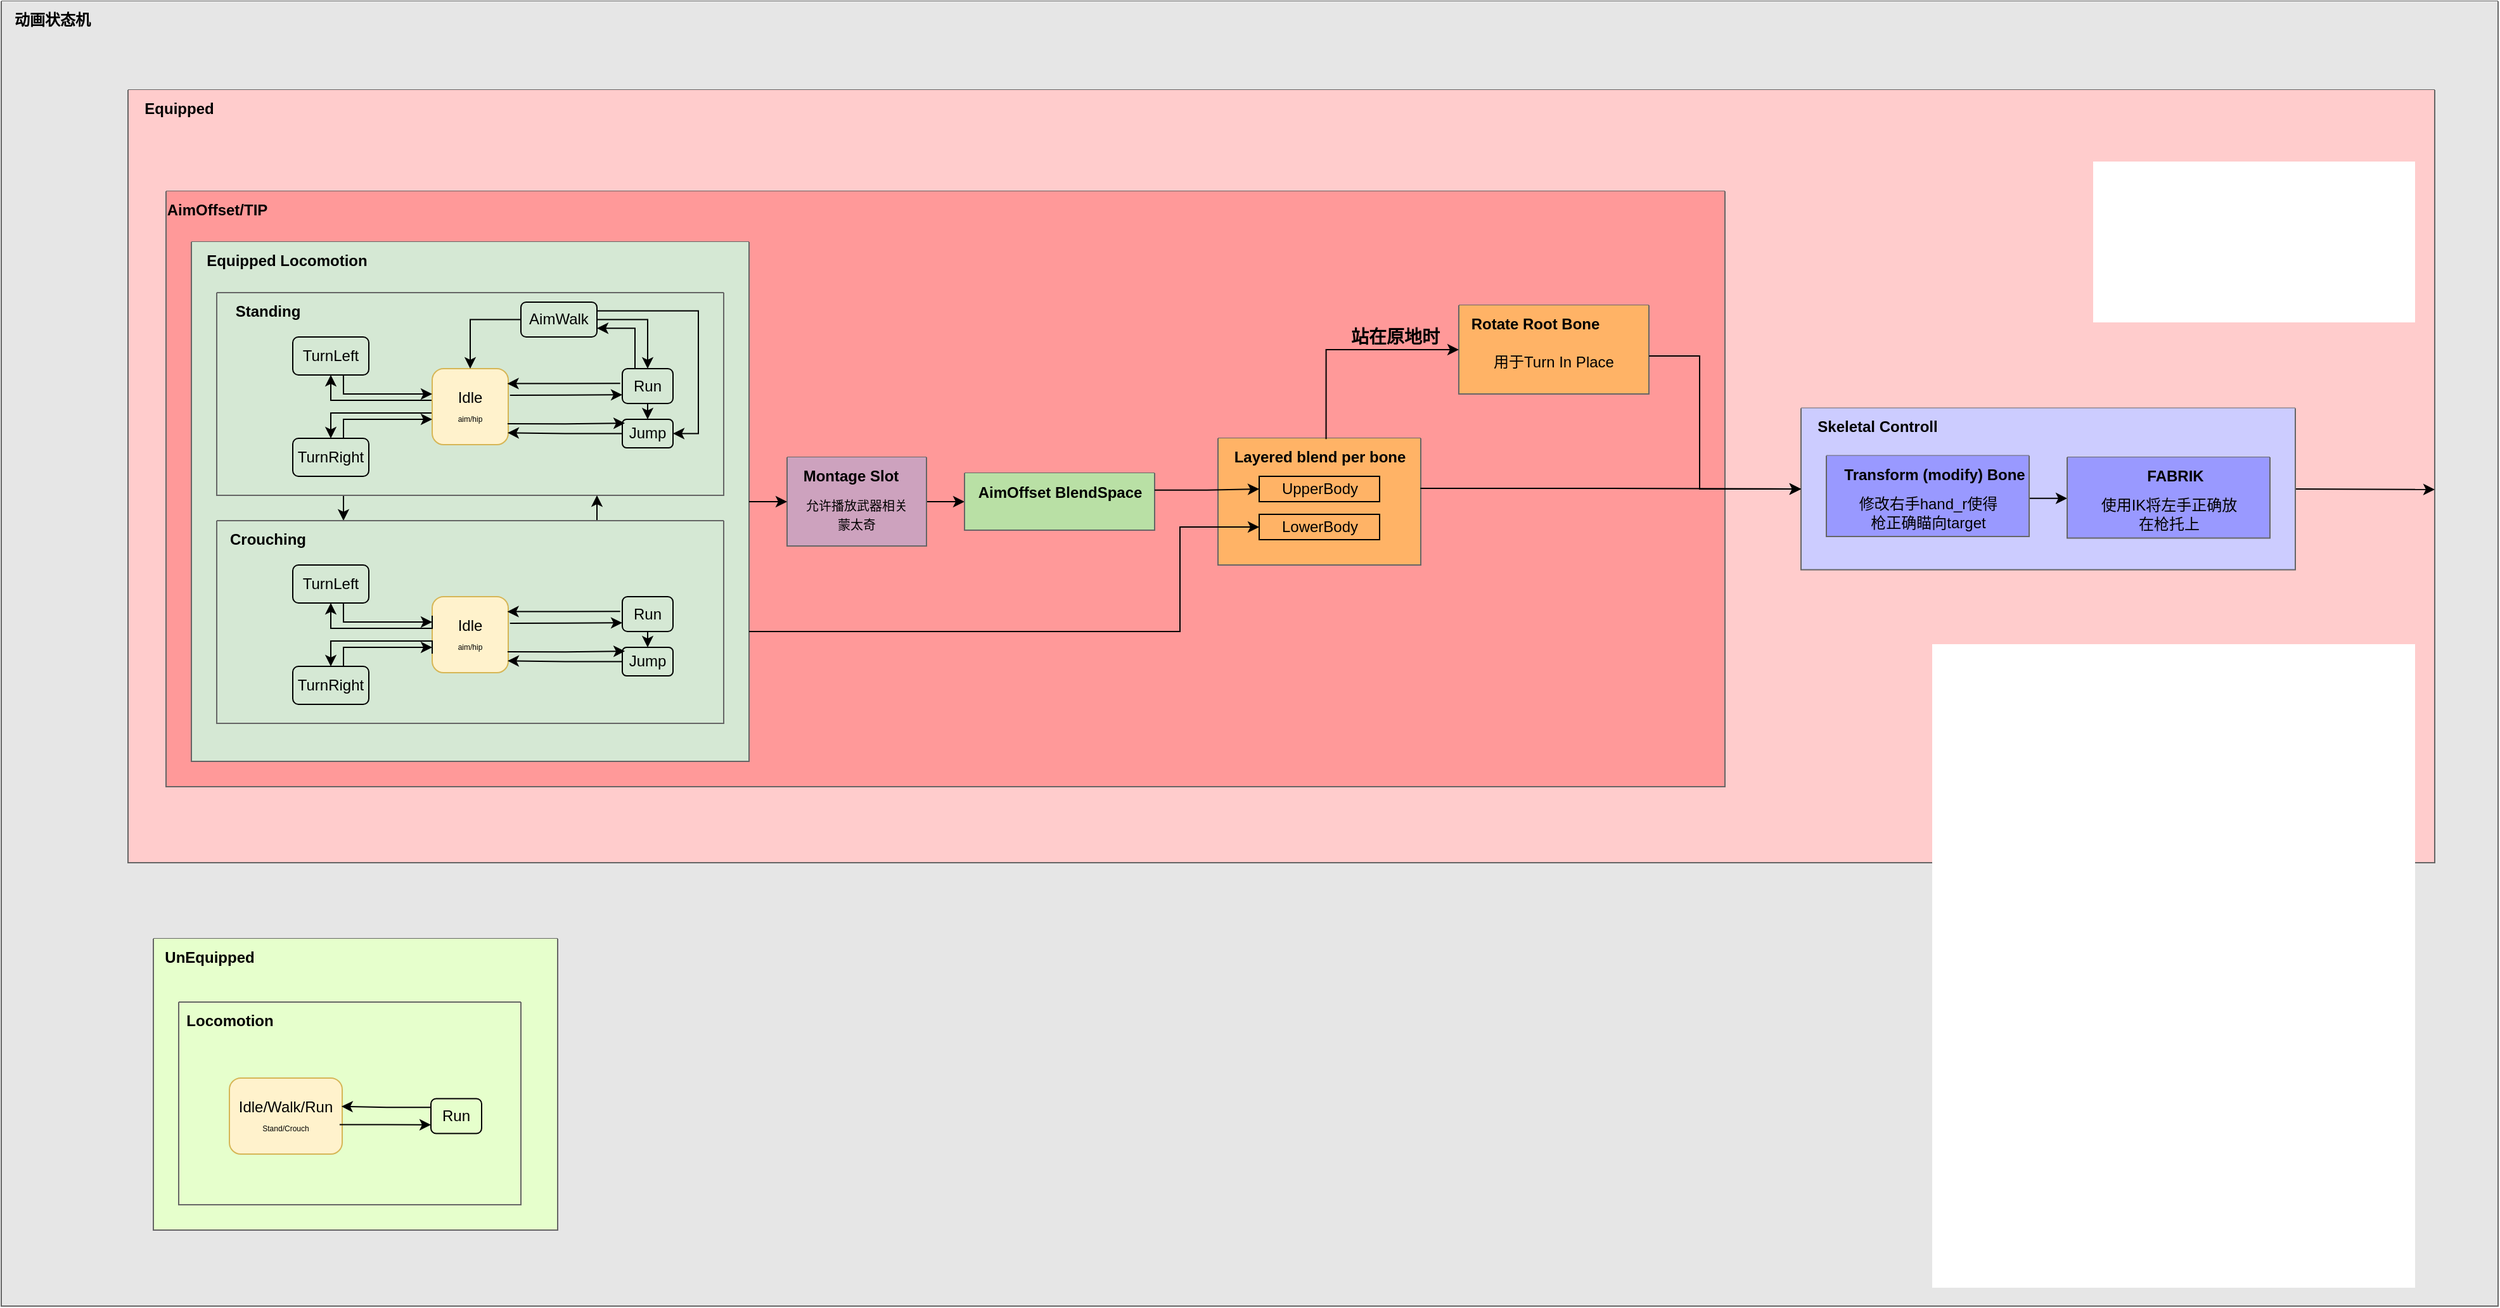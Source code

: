 <mxfile version="22.1.2" type="device">
  <diagram name="第 1 页" id="bMrVAK8gPkkUIHQVz1YE">
    <mxGraphModel dx="886" dy="2900" grid="1" gridSize="10" guides="1" tooltips="1" connect="1" arrows="1" fold="1" page="1" pageScale="1" pageWidth="827" pageHeight="1169" math="0" shadow="0">
      <root>
        <mxCell id="0" />
        <mxCell id="1" parent="0" />
        <mxCell id="uES5nWIAYVAduiMYdCwB-1" value="" style="swimlane;startSize=0;fillStyle=auto;fillColor=#000000;fontColor=#333333;strokeColor=#666666;swimlaneFillColor=#E6E6E6;" vertex="1" parent="1">
          <mxGeometry x="68" y="-2254" width="1970" height="1030" as="geometry" />
        </mxCell>
        <mxCell id="uES5nWIAYVAduiMYdCwB-2" value="&lt;b&gt;动画状态机&lt;/b&gt;" style="text;html=1;align=center;verticalAlign=middle;resizable=0;points=[];autosize=1;strokeColor=none;fillColor=none;" vertex="1" parent="uES5nWIAYVAduiMYdCwB-1">
          <mxGeometry width="80" height="30" as="geometry" />
        </mxCell>
        <mxCell id="uES5nWIAYVAduiMYdCwB-3" value="" style="swimlane;startSize=0;fillStyle=auto;fillColor=#000000;fontColor=#333333;strokeColor=#666666;swimlaneFillColor=#FFCCCC;" vertex="1" parent="uES5nWIAYVAduiMYdCwB-1">
          <mxGeometry x="100" y="70" width="1820" height="610" as="geometry" />
        </mxCell>
        <mxCell id="uES5nWIAYVAduiMYdCwB-4" value="&lt;b&gt;Equipped&lt;/b&gt;" style="text;html=1;align=center;verticalAlign=middle;resizable=0;points=[];autosize=1;strokeColor=none;fillColor=none;" vertex="1" parent="uES5nWIAYVAduiMYdCwB-3">
          <mxGeometry width="80" height="30" as="geometry" />
        </mxCell>
        <mxCell id="uES5nWIAYVAduiMYdCwB-5" value="" style="swimlane;startSize=0;fillStyle=auto;fillColor=#000000;fontColor=#333333;strokeColor=#666666;swimlaneFillColor=#FF9999;" vertex="1" parent="uES5nWIAYVAduiMYdCwB-3">
          <mxGeometry x="30" y="80" width="1230" height="470" as="geometry" />
        </mxCell>
        <mxCell id="uES5nWIAYVAduiMYdCwB-6" value="&lt;b&gt;AimOffset/TIP&lt;/b&gt;" style="text;html=1;align=center;verticalAlign=middle;resizable=0;points=[];autosize=1;strokeColor=none;fillColor=none;" vertex="1" parent="uES5nWIAYVAduiMYdCwB-5">
          <mxGeometry x="-10" width="100" height="30" as="geometry" />
        </mxCell>
        <mxCell id="uES5nWIAYVAduiMYdCwB-7" style="edgeStyle=orthogonalEdgeStyle;rounded=0;orthogonalLoop=1;jettySize=auto;html=1;exitX=1;exitY=0.5;exitDx=0;exitDy=0;entryX=0;entryY=0.5;entryDx=0;entryDy=0;" edge="1" parent="uES5nWIAYVAduiMYdCwB-5" source="uES5nWIAYVAduiMYdCwB-8" target="uES5nWIAYVAduiMYdCwB-53">
          <mxGeometry relative="1" as="geometry" />
        </mxCell>
        <mxCell id="uES5nWIAYVAduiMYdCwB-8" value="" style="swimlane;startSize=0;fillStyle=auto;fillColor=#000000;fontColor=#333333;strokeColor=#666666;swimlaneFillColor=#CDA2BE;" vertex="1" parent="uES5nWIAYVAduiMYdCwB-5">
          <mxGeometry x="490" y="210" width="110" height="70" as="geometry" />
        </mxCell>
        <mxCell id="uES5nWIAYVAduiMYdCwB-9" value="&lt;b&gt;Montage Slot&lt;/b&gt;" style="text;html=1;align=center;verticalAlign=middle;resizable=0;points=[];autosize=1;strokeColor=none;fillColor=none;" vertex="1" parent="uES5nWIAYVAduiMYdCwB-8">
          <mxGeometry width="100" height="30" as="geometry" />
        </mxCell>
        <mxCell id="uES5nWIAYVAduiMYdCwB-10" value="&lt;font style=&quot;font-size: 10px;&quot;&gt;允许播放武器相关蒙太奇&lt;/font&gt;" style="text;html=1;strokeColor=none;fillColor=none;align=center;verticalAlign=middle;whiteSpace=wrap;rounded=0;" vertex="1" parent="uES5nWIAYVAduiMYdCwB-8">
          <mxGeometry x="10" y="30" width="90" height="30" as="geometry" />
        </mxCell>
        <mxCell id="uES5nWIAYVAduiMYdCwB-11" value="" style="swimlane;startSize=0;fillStyle=auto;fillColor=#000000;fontColor=#333333;strokeColor=#666666;swimlaneFillColor=#D5E8D4;" vertex="1" parent="uES5nWIAYVAduiMYdCwB-5">
          <mxGeometry x="20" y="40" width="440" height="410" as="geometry" />
        </mxCell>
        <mxCell id="uES5nWIAYVAduiMYdCwB-12" value="&lt;b&gt;Equipped Locomotion&lt;/b&gt;" style="text;html=1;align=center;verticalAlign=middle;resizable=0;points=[];autosize=1;strokeColor=none;fillColor=none;" vertex="1" parent="uES5nWIAYVAduiMYdCwB-11">
          <mxGeometry width="150" height="30" as="geometry" />
        </mxCell>
        <mxCell id="uES5nWIAYVAduiMYdCwB-13" style="edgeStyle=orthogonalEdgeStyle;rounded=0;orthogonalLoop=1;jettySize=auto;html=1;exitX=0.25;exitY=1;exitDx=0;exitDy=0;entryX=0.25;entryY=0;entryDx=0;entryDy=0;" edge="1" parent="uES5nWIAYVAduiMYdCwB-11" source="uES5nWIAYVAduiMYdCwB-14" target="uES5nWIAYVAduiMYdCwB-36">
          <mxGeometry relative="1" as="geometry" />
        </mxCell>
        <mxCell id="uES5nWIAYVAduiMYdCwB-14" value="" style="swimlane;startSize=0;fillStyle=auto;fillColor=#000000;fontColor=#333333;strokeColor=#666666;swimlaneFillColor=none;" vertex="1" parent="uES5nWIAYVAduiMYdCwB-11">
          <mxGeometry x="20" y="40" width="400" height="160" as="geometry" />
        </mxCell>
        <mxCell id="uES5nWIAYVAduiMYdCwB-15" value="&lt;b&gt;Standing&lt;/b&gt;" style="text;html=1;align=center;verticalAlign=middle;resizable=0;points=[];autosize=1;strokeColor=none;fillColor=none;" vertex="1" parent="uES5nWIAYVAduiMYdCwB-14">
          <mxGeometry x="5" width="70" height="30" as="geometry" />
        </mxCell>
        <mxCell id="uES5nWIAYVAduiMYdCwB-16" style="edgeStyle=orthogonalEdgeStyle;rounded=0;orthogonalLoop=1;jettySize=auto;html=1;exitX=0;exitY=0.25;exitDx=0;exitDy=0;entryX=0.5;entryY=1;entryDx=0;entryDy=0;" edge="1" parent="uES5nWIAYVAduiMYdCwB-14" source="uES5nWIAYVAduiMYdCwB-19" target="uES5nWIAYVAduiMYdCwB-20">
          <mxGeometry relative="1" as="geometry">
            <Array as="points">
              <mxPoint x="170" y="85" />
              <mxPoint x="90" y="85" />
            </Array>
          </mxGeometry>
        </mxCell>
        <mxCell id="uES5nWIAYVAduiMYdCwB-17" style="edgeStyle=orthogonalEdgeStyle;rounded=0;orthogonalLoop=1;jettySize=auto;html=1;exitX=0;exitY=0.75;exitDx=0;exitDy=0;entryX=0.5;entryY=0;entryDx=0;entryDy=0;" edge="1" parent="uES5nWIAYVAduiMYdCwB-14" source="uES5nWIAYVAduiMYdCwB-19" target="uES5nWIAYVAduiMYdCwB-22">
          <mxGeometry relative="1" as="geometry">
            <Array as="points">
              <mxPoint x="170" y="95" />
              <mxPoint x="90" y="95" />
            </Array>
          </mxGeometry>
        </mxCell>
        <mxCell id="uES5nWIAYVAduiMYdCwB-18" style="edgeStyle=orthogonalEdgeStyle;rounded=0;orthogonalLoop=1;jettySize=auto;html=1;exitX=1.023;exitY=0.349;exitDx=0;exitDy=0;entryX=0;entryY=0.75;entryDx=0;entryDy=0;exitPerimeter=0;" edge="1" parent="uES5nWIAYVAduiMYdCwB-14" source="uES5nWIAYVAduiMYdCwB-19" target="uES5nWIAYVAduiMYdCwB-24">
          <mxGeometry relative="1" as="geometry" />
        </mxCell>
        <mxCell id="uES5nWIAYVAduiMYdCwB-19" value="Idle&lt;br style=&quot;border-color: var(--border-color);&quot;&gt;&lt;font style=&quot;border-color: var(--border-color); font-size: 6px;&quot;&gt;&lt;font style=&quot;border-color: var(--border-color);&quot;&gt;aim&lt;/font&gt;/hip&lt;/font&gt;" style="rounded=1;whiteSpace=wrap;html=1;fillColor=#fff2cc;strokeColor=#d6b656;" vertex="1" parent="uES5nWIAYVAduiMYdCwB-14">
          <mxGeometry x="170" y="60" width="60" height="60" as="geometry" />
        </mxCell>
        <mxCell id="uES5nWIAYVAduiMYdCwB-20" value="TurnLeft" style="rounded=1;whiteSpace=wrap;html=1;fillColor=none;" vertex="1" parent="uES5nWIAYVAduiMYdCwB-14">
          <mxGeometry x="60" y="35" width="60" height="30" as="geometry" />
        </mxCell>
        <mxCell id="uES5nWIAYVAduiMYdCwB-21" style="edgeStyle=orthogonalEdgeStyle;rounded=0;orthogonalLoop=1;jettySize=auto;html=1;exitX=0.75;exitY=0;exitDx=0;exitDy=0;" edge="1" parent="uES5nWIAYVAduiMYdCwB-14" source="uES5nWIAYVAduiMYdCwB-22">
          <mxGeometry relative="1" as="geometry">
            <mxPoint x="170" y="100" as="targetPoint" />
            <Array as="points">
              <mxPoint x="100" y="115" />
              <mxPoint x="100" y="100" />
            </Array>
          </mxGeometry>
        </mxCell>
        <mxCell id="uES5nWIAYVAduiMYdCwB-22" value="TurnRight" style="rounded=1;whiteSpace=wrap;html=1;fillColor=none;" vertex="1" parent="uES5nWIAYVAduiMYdCwB-14">
          <mxGeometry x="60" y="115" width="60" height="30" as="geometry" />
        </mxCell>
        <mxCell id="uES5nWIAYVAduiMYdCwB-23" style="edgeStyle=orthogonalEdgeStyle;rounded=0;orthogonalLoop=1;jettySize=auto;html=1;exitX=0.25;exitY=0;exitDx=0;exitDy=0;entryX=1;entryY=0.75;entryDx=0;entryDy=0;" edge="1" parent="uES5nWIAYVAduiMYdCwB-14" source="uES5nWIAYVAduiMYdCwB-24" target="uES5nWIAYVAduiMYdCwB-34">
          <mxGeometry relative="1" as="geometry" />
        </mxCell>
        <mxCell id="uES5nWIAYVAduiMYdCwB-24" value="Run" style="rounded=1;whiteSpace=wrap;html=1;fillColor=none;" vertex="1" parent="uES5nWIAYVAduiMYdCwB-14">
          <mxGeometry x="320" y="60" width="40" height="27.5" as="geometry" />
        </mxCell>
        <mxCell id="uES5nWIAYVAduiMYdCwB-25" value="Jump" style="rounded=1;whiteSpace=wrap;html=1;fillColor=none;" vertex="1" parent="uES5nWIAYVAduiMYdCwB-14">
          <mxGeometry x="320" y="100" width="40" height="22.5" as="geometry" />
        </mxCell>
        <mxCell id="uES5nWIAYVAduiMYdCwB-26" style="edgeStyle=orthogonalEdgeStyle;rounded=0;orthogonalLoop=1;jettySize=auto;html=1;exitX=0.5;exitY=1;exitDx=0;exitDy=0;entryX=0.5;entryY=0;entryDx=0;entryDy=0;" edge="1" parent="uES5nWIAYVAduiMYdCwB-14" source="uES5nWIAYVAduiMYdCwB-24" target="uES5nWIAYVAduiMYdCwB-25">
          <mxGeometry relative="1" as="geometry" />
        </mxCell>
        <mxCell id="uES5nWIAYVAduiMYdCwB-27" style="edgeStyle=orthogonalEdgeStyle;rounded=0;orthogonalLoop=1;jettySize=auto;html=1;exitX=-0.042;exitY=0.424;exitDx=0;exitDy=0;entryX=0.988;entryY=0.197;entryDx=0;entryDy=0;entryPerimeter=0;exitPerimeter=0;" edge="1" parent="uES5nWIAYVAduiMYdCwB-14" source="uES5nWIAYVAduiMYdCwB-24" target="uES5nWIAYVAduiMYdCwB-19">
          <mxGeometry relative="1" as="geometry" />
        </mxCell>
        <mxCell id="uES5nWIAYVAduiMYdCwB-28" style="edgeStyle=orthogonalEdgeStyle;rounded=0;orthogonalLoop=1;jettySize=auto;html=1;entryX=0.051;entryY=0.134;entryDx=0;entryDy=0;entryPerimeter=0;exitX=0.991;exitY=0.726;exitDx=0;exitDy=0;exitPerimeter=0;" edge="1" parent="uES5nWIAYVAduiMYdCwB-14" source="uES5nWIAYVAduiMYdCwB-19" target="uES5nWIAYVAduiMYdCwB-25">
          <mxGeometry relative="1" as="geometry">
            <mxPoint x="230" y="100" as="sourcePoint" />
          </mxGeometry>
        </mxCell>
        <mxCell id="uES5nWIAYVAduiMYdCwB-29" style="edgeStyle=orthogonalEdgeStyle;rounded=0;orthogonalLoop=1;jettySize=auto;html=1;exitX=0.666;exitY=1;exitDx=0;exitDy=0;exitPerimeter=0;" edge="1" parent="uES5nWIAYVAduiMYdCwB-14" source="uES5nWIAYVAduiMYdCwB-20">
          <mxGeometry relative="1" as="geometry">
            <mxPoint x="100" y="70" as="sourcePoint" />
            <mxPoint x="170" y="80" as="targetPoint" />
            <Array as="points">
              <mxPoint x="100" y="80" />
            </Array>
          </mxGeometry>
        </mxCell>
        <mxCell id="uES5nWIAYVAduiMYdCwB-30" style="edgeStyle=orthogonalEdgeStyle;rounded=0;orthogonalLoop=1;jettySize=auto;html=1;exitX=0;exitY=0.5;exitDx=0;exitDy=0;entryX=0.991;entryY=0.844;entryDx=0;entryDy=0;entryPerimeter=0;" edge="1" parent="uES5nWIAYVAduiMYdCwB-14" source="uES5nWIAYVAduiMYdCwB-25" target="uES5nWIAYVAduiMYdCwB-19">
          <mxGeometry relative="1" as="geometry" />
        </mxCell>
        <mxCell id="uES5nWIAYVAduiMYdCwB-31" style="edgeStyle=orthogonalEdgeStyle;rounded=0;orthogonalLoop=1;jettySize=auto;html=1;exitX=0;exitY=0.5;exitDx=0;exitDy=0;entryX=0.5;entryY=0;entryDx=0;entryDy=0;" edge="1" parent="uES5nWIAYVAduiMYdCwB-14" source="uES5nWIAYVAduiMYdCwB-34" target="uES5nWIAYVAduiMYdCwB-19">
          <mxGeometry relative="1" as="geometry" />
        </mxCell>
        <mxCell id="uES5nWIAYVAduiMYdCwB-32" style="edgeStyle=orthogonalEdgeStyle;rounded=0;orthogonalLoop=1;jettySize=auto;html=1;exitX=1;exitY=0.5;exitDx=0;exitDy=0;entryX=0.5;entryY=0;entryDx=0;entryDy=0;" edge="1" parent="uES5nWIAYVAduiMYdCwB-14" source="uES5nWIAYVAduiMYdCwB-34" target="uES5nWIAYVAduiMYdCwB-24">
          <mxGeometry relative="1" as="geometry" />
        </mxCell>
        <mxCell id="uES5nWIAYVAduiMYdCwB-33" style="edgeStyle=orthogonalEdgeStyle;rounded=0;orthogonalLoop=1;jettySize=auto;html=1;exitX=1;exitY=0.25;exitDx=0;exitDy=0;entryX=1;entryY=0.5;entryDx=0;entryDy=0;" edge="1" parent="uES5nWIAYVAduiMYdCwB-14" source="uES5nWIAYVAduiMYdCwB-34" target="uES5nWIAYVAduiMYdCwB-25">
          <mxGeometry relative="1" as="geometry" />
        </mxCell>
        <mxCell id="uES5nWIAYVAduiMYdCwB-34" value="AimWalk" style="rounded=1;whiteSpace=wrap;html=1;fillColor=none;" vertex="1" parent="uES5nWIAYVAduiMYdCwB-14">
          <mxGeometry x="240" y="7.5" width="60" height="27.5" as="geometry" />
        </mxCell>
        <mxCell id="uES5nWIAYVAduiMYdCwB-35" style="edgeStyle=orthogonalEdgeStyle;rounded=0;orthogonalLoop=1;jettySize=auto;html=1;exitX=0.75;exitY=0;exitDx=0;exitDy=0;entryX=0.75;entryY=1;entryDx=0;entryDy=0;" edge="1" parent="uES5nWIAYVAduiMYdCwB-11" source="uES5nWIAYVAduiMYdCwB-36" target="uES5nWIAYVAduiMYdCwB-14">
          <mxGeometry relative="1" as="geometry" />
        </mxCell>
        <mxCell id="uES5nWIAYVAduiMYdCwB-36" value="" style="swimlane;startSize=0;fillStyle=auto;fillColor=#000000;fontColor=#333333;strokeColor=#666666;swimlaneFillColor=none;" vertex="1" parent="uES5nWIAYVAduiMYdCwB-11">
          <mxGeometry x="20" y="220" width="400" height="160" as="geometry" />
        </mxCell>
        <mxCell id="uES5nWIAYVAduiMYdCwB-37" value="&lt;b&gt;Crouching&lt;br&gt;&lt;/b&gt;" style="text;html=1;align=center;verticalAlign=middle;resizable=0;points=[];autosize=1;strokeColor=none;fillColor=none;" vertex="1" parent="uES5nWIAYVAduiMYdCwB-36">
          <mxGeometry width="80" height="30" as="geometry" />
        </mxCell>
        <mxCell id="uES5nWIAYVAduiMYdCwB-38" value="Idle&lt;br&gt;&lt;font style=&quot;font-size: 6px;&quot;&gt;&lt;font style=&quot;&quot;&gt;aim&lt;/font&gt;/hip&lt;/font&gt;" style="rounded=1;whiteSpace=wrap;html=1;fillColor=#fff2cc;strokeColor=#d6b656;" vertex="1" parent="uES5nWIAYVAduiMYdCwB-36">
          <mxGeometry x="170" y="60" width="60" height="60" as="geometry" />
        </mxCell>
        <mxCell id="uES5nWIAYVAduiMYdCwB-39" value="TurnLeft" style="rounded=1;whiteSpace=wrap;html=1;fillColor=none;" vertex="1" parent="uES5nWIAYVAduiMYdCwB-36">
          <mxGeometry x="60" y="35" width="60" height="30" as="geometry" />
        </mxCell>
        <mxCell id="uES5nWIAYVAduiMYdCwB-40" style="edgeStyle=orthogonalEdgeStyle;rounded=0;orthogonalLoop=1;jettySize=auto;html=1;exitX=0;exitY=0.25;exitDx=0;exitDy=0;entryX=0.5;entryY=1;entryDx=0;entryDy=0;" edge="1" parent="uES5nWIAYVAduiMYdCwB-36" source="uES5nWIAYVAduiMYdCwB-38" target="uES5nWIAYVAduiMYdCwB-39">
          <mxGeometry relative="1" as="geometry">
            <Array as="points">
              <mxPoint x="170" y="85" />
              <mxPoint x="90.0" y="85" />
            </Array>
          </mxGeometry>
        </mxCell>
        <mxCell id="uES5nWIAYVAduiMYdCwB-41" style="edgeStyle=orthogonalEdgeStyle;rounded=0;orthogonalLoop=1;jettySize=auto;html=1;exitX=0.75;exitY=0;exitDx=0;exitDy=0;" edge="1" parent="uES5nWIAYVAduiMYdCwB-36" source="uES5nWIAYVAduiMYdCwB-42">
          <mxGeometry relative="1" as="geometry">
            <mxPoint x="170" y="100" as="targetPoint" />
            <Array as="points">
              <mxPoint x="100" y="115" />
              <mxPoint x="100" y="100" />
            </Array>
          </mxGeometry>
        </mxCell>
        <mxCell id="uES5nWIAYVAduiMYdCwB-42" value="TurnRight" style="rounded=1;whiteSpace=wrap;html=1;fillColor=none;" vertex="1" parent="uES5nWIAYVAduiMYdCwB-36">
          <mxGeometry x="60" y="115" width="60" height="30" as="geometry" />
        </mxCell>
        <mxCell id="uES5nWIAYVAduiMYdCwB-43" style="edgeStyle=orthogonalEdgeStyle;rounded=0;orthogonalLoop=1;jettySize=auto;html=1;exitX=0;exitY=0.75;exitDx=0;exitDy=0;entryX=0.5;entryY=0;entryDx=0;entryDy=0;" edge="1" parent="uES5nWIAYVAduiMYdCwB-36" source="uES5nWIAYVAduiMYdCwB-38" target="uES5nWIAYVAduiMYdCwB-42">
          <mxGeometry relative="1" as="geometry">
            <Array as="points">
              <mxPoint x="170" y="95" />
              <mxPoint x="90.0" y="95" />
            </Array>
          </mxGeometry>
        </mxCell>
        <mxCell id="uES5nWIAYVAduiMYdCwB-44" value="Run" style="rounded=1;whiteSpace=wrap;html=1;fillColor=none;" vertex="1" parent="uES5nWIAYVAduiMYdCwB-36">
          <mxGeometry x="320" y="60" width="40" height="27.5" as="geometry" />
        </mxCell>
        <mxCell id="uES5nWIAYVAduiMYdCwB-45" style="edgeStyle=orthogonalEdgeStyle;rounded=0;orthogonalLoop=1;jettySize=auto;html=1;exitX=1.023;exitY=0.349;exitDx=0;exitDy=0;entryX=0;entryY=0.75;entryDx=0;entryDy=0;exitPerimeter=0;" edge="1" parent="uES5nWIAYVAduiMYdCwB-36" source="uES5nWIAYVAduiMYdCwB-38" target="uES5nWIAYVAduiMYdCwB-44">
          <mxGeometry relative="1" as="geometry" />
        </mxCell>
        <mxCell id="uES5nWIAYVAduiMYdCwB-46" value="Jump" style="rounded=1;whiteSpace=wrap;html=1;fillColor=none;" vertex="1" parent="uES5nWIAYVAduiMYdCwB-36">
          <mxGeometry x="320" y="100" width="40" height="22.5" as="geometry" />
        </mxCell>
        <mxCell id="uES5nWIAYVAduiMYdCwB-47" style="edgeStyle=orthogonalEdgeStyle;rounded=0;orthogonalLoop=1;jettySize=auto;html=1;exitX=0.5;exitY=1;exitDx=0;exitDy=0;entryX=0.5;entryY=0;entryDx=0;entryDy=0;" edge="1" parent="uES5nWIAYVAduiMYdCwB-36" source="uES5nWIAYVAduiMYdCwB-44" target="uES5nWIAYVAduiMYdCwB-46">
          <mxGeometry relative="1" as="geometry" />
        </mxCell>
        <mxCell id="uES5nWIAYVAduiMYdCwB-48" style="edgeStyle=orthogonalEdgeStyle;rounded=0;orthogonalLoop=1;jettySize=auto;html=1;exitX=-0.042;exitY=0.424;exitDx=0;exitDy=0;entryX=0.988;entryY=0.197;entryDx=0;entryDy=0;entryPerimeter=0;exitPerimeter=0;" edge="1" parent="uES5nWIAYVAduiMYdCwB-36" source="uES5nWIAYVAduiMYdCwB-44" target="uES5nWIAYVAduiMYdCwB-38">
          <mxGeometry relative="1" as="geometry" />
        </mxCell>
        <mxCell id="uES5nWIAYVAduiMYdCwB-49" style="edgeStyle=orthogonalEdgeStyle;rounded=0;orthogonalLoop=1;jettySize=auto;html=1;entryX=0.051;entryY=0.134;entryDx=0;entryDy=0;entryPerimeter=0;exitX=0.991;exitY=0.726;exitDx=0;exitDy=0;exitPerimeter=0;" edge="1" parent="uES5nWIAYVAduiMYdCwB-36" source="uES5nWIAYVAduiMYdCwB-38" target="uES5nWIAYVAduiMYdCwB-46">
          <mxGeometry relative="1" as="geometry">
            <mxPoint x="230.0" y="100" as="sourcePoint" />
          </mxGeometry>
        </mxCell>
        <mxCell id="uES5nWIAYVAduiMYdCwB-50" style="edgeStyle=orthogonalEdgeStyle;rounded=0;orthogonalLoop=1;jettySize=auto;html=1;exitX=0.666;exitY=1;exitDx=0;exitDy=0;exitPerimeter=0;" edge="1" parent="uES5nWIAYVAduiMYdCwB-36" source="uES5nWIAYVAduiMYdCwB-39">
          <mxGeometry relative="1" as="geometry">
            <mxPoint x="100" y="70" as="sourcePoint" />
            <mxPoint x="170" y="80" as="targetPoint" />
            <Array as="points">
              <mxPoint x="100" y="80" />
            </Array>
          </mxGeometry>
        </mxCell>
        <mxCell id="uES5nWIAYVAduiMYdCwB-51" style="edgeStyle=orthogonalEdgeStyle;rounded=0;orthogonalLoop=1;jettySize=auto;html=1;exitX=0;exitY=0.5;exitDx=0;exitDy=0;entryX=0.991;entryY=0.844;entryDx=0;entryDy=0;entryPerimeter=0;" edge="1" parent="uES5nWIAYVAduiMYdCwB-36" source="uES5nWIAYVAduiMYdCwB-46" target="uES5nWIAYVAduiMYdCwB-38">
          <mxGeometry relative="1" as="geometry" />
        </mxCell>
        <mxCell id="uES5nWIAYVAduiMYdCwB-52" style="edgeStyle=orthogonalEdgeStyle;rounded=0;orthogonalLoop=1;jettySize=auto;html=1;exitX=1;exitY=0.5;exitDx=0;exitDy=0;entryX=0;entryY=0.5;entryDx=0;entryDy=0;" edge="1" parent="uES5nWIAYVAduiMYdCwB-5" source="uES5nWIAYVAduiMYdCwB-11" target="uES5nWIAYVAduiMYdCwB-8">
          <mxGeometry relative="1" as="geometry" />
        </mxCell>
        <mxCell id="uES5nWIAYVAduiMYdCwB-53" value="" style="swimlane;startSize=0;fillStyle=auto;fillColor=#f5f5f5;strokeColor=#666666;swimlaneFillColor=#B9E0A5;fontColor=#333333;" vertex="1" parent="uES5nWIAYVAduiMYdCwB-5">
          <mxGeometry x="630" y="222.5" width="150" height="45" as="geometry" />
        </mxCell>
        <mxCell id="uES5nWIAYVAduiMYdCwB-54" value="&lt;b&gt;AimOffset BlendSpace&lt;/b&gt;" style="text;html=1;align=center;verticalAlign=middle;resizable=0;points=[];autosize=1;strokeColor=none;fillColor=none;" vertex="1" parent="uES5nWIAYVAduiMYdCwB-53">
          <mxGeometry width="150" height="30" as="geometry" />
        </mxCell>
        <mxCell id="uES5nWIAYVAduiMYdCwB-55" value="" style="swimlane;startSize=0;fillStyle=auto;fillColor=#000000;fontColor=#333333;strokeColor=#666666;swimlaneFillColor=#FFB366;" vertex="1" parent="uES5nWIAYVAduiMYdCwB-5">
          <mxGeometry x="1020" y="90" width="150" height="70" as="geometry" />
        </mxCell>
        <mxCell id="uES5nWIAYVAduiMYdCwB-56" value="&lt;b&gt;Rotate Root Bone&lt;/b&gt;" style="text;html=1;align=center;verticalAlign=middle;resizable=0;points=[];autosize=1;strokeColor=none;fillColor=none;" vertex="1" parent="uES5nWIAYVAduiMYdCwB-55">
          <mxGeometry width="120" height="30" as="geometry" />
        </mxCell>
        <mxCell id="uES5nWIAYVAduiMYdCwB-57" value="用于Turn In Place" style="text;html=1;strokeColor=none;fillColor=none;align=center;verticalAlign=middle;whiteSpace=wrap;rounded=0;" vertex="1" parent="uES5nWIAYVAduiMYdCwB-55">
          <mxGeometry x="20" y="30" width="110" height="30" as="geometry" />
        </mxCell>
        <mxCell id="uES5nWIAYVAduiMYdCwB-58" value="&lt;b&gt;&lt;font style=&quot;font-size: 14px;&quot;&gt;站在原地时&lt;/font&gt;&lt;/b&gt;" style="text;html=1;strokeColor=none;fillColor=none;align=center;verticalAlign=middle;whiteSpace=wrap;rounded=0;" vertex="1" parent="uES5nWIAYVAduiMYdCwB-5">
          <mxGeometry x="930" y="100" width="80" height="30" as="geometry" />
        </mxCell>
        <mxCell id="uES5nWIAYVAduiMYdCwB-59" value="" style="swimlane;startSize=0;fillStyle=auto;fillColor=#000000;fontColor=#333333;strokeColor=#666666;swimlaneFillColor=#FFB366;" vertex="1" parent="uES5nWIAYVAduiMYdCwB-5">
          <mxGeometry x="830" y="195" width="160" height="100" as="geometry" />
        </mxCell>
        <mxCell id="uES5nWIAYVAduiMYdCwB-60" value="&lt;b&gt;Layered blend per bone&lt;/b&gt;" style="text;html=1;align=center;verticalAlign=middle;resizable=0;points=[];autosize=1;strokeColor=none;fillColor=none;" vertex="1" parent="uES5nWIAYVAduiMYdCwB-59">
          <mxGeometry width="160" height="30" as="geometry" />
        </mxCell>
        <mxCell id="uES5nWIAYVAduiMYdCwB-61" value="UpperBody" style="rounded=0;whiteSpace=wrap;html=1;fillColor=none;" vertex="1" parent="uES5nWIAYVAduiMYdCwB-59">
          <mxGeometry x="32.5" y="30" width="95" height="20" as="geometry" />
        </mxCell>
        <mxCell id="uES5nWIAYVAduiMYdCwB-62" value="LowerBody" style="rounded=0;whiteSpace=wrap;html=1;fillColor=none;" vertex="1" parent="uES5nWIAYVAduiMYdCwB-59">
          <mxGeometry x="32.5" y="60" width="95" height="20" as="geometry" />
        </mxCell>
        <mxCell id="uES5nWIAYVAduiMYdCwB-63" style="edgeStyle=orthogonalEdgeStyle;rounded=0;orthogonalLoop=1;jettySize=auto;html=1;entryX=0;entryY=0.5;entryDx=0;entryDy=0;exitX=1;exitY=0.447;exitDx=0;exitDy=0;exitPerimeter=0;" edge="1" parent="uES5nWIAYVAduiMYdCwB-5" source="uES5nWIAYVAduiMYdCwB-54" target="uES5nWIAYVAduiMYdCwB-61">
          <mxGeometry relative="1" as="geometry" />
        </mxCell>
        <mxCell id="uES5nWIAYVAduiMYdCwB-64" style="edgeStyle=orthogonalEdgeStyle;rounded=0;orthogonalLoop=1;jettySize=auto;html=1;exitX=0.533;exitY=0.019;exitDx=0;exitDy=0;entryX=0;entryY=0.5;entryDx=0;entryDy=0;exitPerimeter=0;" edge="1" parent="uES5nWIAYVAduiMYdCwB-5" source="uES5nWIAYVAduiMYdCwB-60" target="uES5nWIAYVAduiMYdCwB-55">
          <mxGeometry relative="1" as="geometry" />
        </mxCell>
        <mxCell id="uES5nWIAYVAduiMYdCwB-65" style="edgeStyle=orthogonalEdgeStyle;rounded=0;orthogonalLoop=1;jettySize=auto;html=1;exitX=1;exitY=0.75;exitDx=0;exitDy=0;entryX=0;entryY=0.5;entryDx=0;entryDy=0;" edge="1" parent="uES5nWIAYVAduiMYdCwB-5" source="uES5nWIAYVAduiMYdCwB-11" target="uES5nWIAYVAduiMYdCwB-62">
          <mxGeometry relative="1" as="geometry">
            <Array as="points">
              <mxPoint x="800" y="347" />
              <mxPoint x="800" y="265" />
            </Array>
          </mxGeometry>
        </mxCell>
        <mxCell id="uES5nWIAYVAduiMYdCwB-66" style="edgeStyle=orthogonalEdgeStyle;rounded=0;orthogonalLoop=1;jettySize=auto;html=1;exitX=1;exitY=0.5;exitDx=0;exitDy=0;entryX=1;entryY=0.517;entryDx=0;entryDy=0;entryPerimeter=0;" edge="1" parent="uES5nWIAYVAduiMYdCwB-3" source="uES5nWIAYVAduiMYdCwB-67" target="uES5nWIAYVAduiMYdCwB-3">
          <mxGeometry relative="1" as="geometry">
            <Array as="points">
              <mxPoint x="1820" y="315" />
            </Array>
          </mxGeometry>
        </mxCell>
        <mxCell id="uES5nWIAYVAduiMYdCwB-67" value="" style="swimlane;startSize=0;fillStyle=auto;fillColor=#000000;fontColor=#333333;strokeColor=#666666;swimlaneFillColor=#CCCCFF;" vertex="1" parent="uES5nWIAYVAduiMYdCwB-3">
          <mxGeometry x="1320" y="251.25" width="390" height="127.5" as="geometry" />
        </mxCell>
        <mxCell id="uES5nWIAYVAduiMYdCwB-68" value="&lt;b&gt;Skeletal Controll&lt;/b&gt;" style="text;html=1;align=center;verticalAlign=middle;resizable=0;points=[];autosize=1;strokeColor=none;fillColor=none;" vertex="1" parent="uES5nWIAYVAduiMYdCwB-67">
          <mxGeometry width="120" height="30" as="geometry" />
        </mxCell>
        <mxCell id="uES5nWIAYVAduiMYdCwB-69" style="edgeStyle=orthogonalEdgeStyle;rounded=0;orthogonalLoop=1;jettySize=auto;html=1;entryX=0;entryY=0.5;entryDx=0;entryDy=0;exitX=0.998;exitY=0.528;exitDx=0;exitDy=0;exitPerimeter=0;" edge="1" parent="uES5nWIAYVAduiMYdCwB-67" source="uES5nWIAYVAduiMYdCwB-70" target="uES5nWIAYVAduiMYdCwB-73">
          <mxGeometry relative="1" as="geometry" />
        </mxCell>
        <mxCell id="uES5nWIAYVAduiMYdCwB-70" value="" style="swimlane;startSize=0;fillStyle=auto;fillColor=#000000;fontColor=#333333;strokeColor=#666666;swimlaneFillColor=#9999FF;" vertex="1" parent="uES5nWIAYVAduiMYdCwB-67">
          <mxGeometry x="20" y="37.5" width="160" height="63.75" as="geometry" />
        </mxCell>
        <mxCell id="uES5nWIAYVAduiMYdCwB-71" value="&lt;b&gt;Transform (modify) Bone&lt;/b&gt;" style="text;html=1;align=center;verticalAlign=middle;resizable=0;points=[];autosize=1;strokeColor=none;fillColor=none;" vertex="1" parent="uES5nWIAYVAduiMYdCwB-70">
          <mxGeometry width="170" height="30" as="geometry" />
        </mxCell>
        <mxCell id="uES5nWIAYVAduiMYdCwB-72" value="修改右手hand_r使得枪正确瞄向target" style="text;html=1;strokeColor=none;fillColor=none;align=center;verticalAlign=middle;whiteSpace=wrap;rounded=0;" vertex="1" parent="uES5nWIAYVAduiMYdCwB-70">
          <mxGeometry x="22.5" y="30" width="115" height="30" as="geometry" />
        </mxCell>
        <mxCell id="uES5nWIAYVAduiMYdCwB-73" value="" style="swimlane;startSize=0;fillStyle=auto;fillColor=#000000;fontColor=#333333;strokeColor=#666666;swimlaneFillColor=#9999FF;" vertex="1" parent="uES5nWIAYVAduiMYdCwB-67">
          <mxGeometry x="210" y="38.75" width="160" height="63.75" as="geometry">
            <mxRectangle x="210" y="38.75" width="50" height="40" as="alternateBounds" />
          </mxGeometry>
        </mxCell>
        <mxCell id="uES5nWIAYVAduiMYdCwB-74" value="&lt;b&gt;FABRIK&lt;/b&gt;" style="text;html=1;align=center;verticalAlign=middle;resizable=0;points=[];autosize=1;strokeColor=none;fillColor=none;" vertex="1" parent="uES5nWIAYVAduiMYdCwB-73">
          <mxGeometry x="50" width="70" height="30" as="geometry" />
        </mxCell>
        <mxCell id="uES5nWIAYVAduiMYdCwB-75" value="使用IK将左手正确放在枪托上" style="text;html=1;strokeColor=none;fillColor=none;align=center;verticalAlign=middle;whiteSpace=wrap;rounded=0;" vertex="1" parent="uES5nWIAYVAduiMYdCwB-73">
          <mxGeometry x="22.5" y="30" width="115" height="30" as="geometry" />
        </mxCell>
        <mxCell id="uES5nWIAYVAduiMYdCwB-76" style="edgeStyle=orthogonalEdgeStyle;rounded=0;orthogonalLoop=1;jettySize=auto;html=1;exitX=1;exitY=0.5;exitDx=0;exitDy=0;entryX=0;entryY=0.5;entryDx=0;entryDy=0;" edge="1" parent="uES5nWIAYVAduiMYdCwB-3" source="uES5nWIAYVAduiMYdCwB-5" target="uES5nWIAYVAduiMYdCwB-67">
          <mxGeometry relative="1" as="geometry" />
        </mxCell>
        <mxCell id="uES5nWIAYVAduiMYdCwB-77" style="edgeStyle=orthogonalEdgeStyle;rounded=0;orthogonalLoop=1;jettySize=auto;html=1;exitX=0.998;exitY=0.395;exitDx=0;exitDy=0;entryX=0;entryY=0.5;entryDx=0;entryDy=0;exitPerimeter=0;" edge="1" parent="uES5nWIAYVAduiMYdCwB-3" source="uES5nWIAYVAduiMYdCwB-59" target="uES5nWIAYVAduiMYdCwB-67">
          <mxGeometry relative="1" as="geometry">
            <mxPoint x="1080" y="324.71" as="sourcePoint" />
            <mxPoint x="1260" y="324.71" as="targetPoint" />
          </mxGeometry>
        </mxCell>
        <mxCell id="uES5nWIAYVAduiMYdCwB-78" style="edgeStyle=orthogonalEdgeStyle;rounded=0;orthogonalLoop=1;jettySize=auto;html=1;entryX=0;entryY=0.5;entryDx=0;entryDy=0;exitX=1.001;exitY=0.571;exitDx=0;exitDy=0;exitPerimeter=0;" edge="1" parent="uES5nWIAYVAduiMYdCwB-3" source="uES5nWIAYVAduiMYdCwB-55" target="uES5nWIAYVAduiMYdCwB-67">
          <mxGeometry relative="1" as="geometry">
            <mxPoint x="1220" y="210" as="sourcePoint" />
            <mxPoint x="1260" y="210" as="targetPoint" />
            <Array as="points">
              <mxPoint x="1240" y="210" />
              <mxPoint x="1240" y="315" />
            </Array>
          </mxGeometry>
        </mxCell>
        <mxCell id="uES5nWIAYVAduiMYdCwB-79" value="" style="swimlane;startSize=0;fillStyle=auto;fillColor=#000000;fontColor=#333333;strokeColor=#666666;swimlaneFillColor=#E6FFCC;" vertex="1" parent="uES5nWIAYVAduiMYdCwB-1">
          <mxGeometry x="120" y="740" width="319" height="230" as="geometry" />
        </mxCell>
        <mxCell id="uES5nWIAYVAduiMYdCwB-80" value="&lt;b&gt;UnEquipped&lt;/b&gt;" style="text;html=1;align=center;verticalAlign=middle;resizable=0;points=[];autosize=1;strokeColor=none;fillColor=none;" vertex="1" parent="uES5nWIAYVAduiMYdCwB-79">
          <mxGeometry x="-1" width="90" height="30" as="geometry" />
        </mxCell>
        <mxCell id="uES5nWIAYVAduiMYdCwB-81" value="" style="swimlane;startSize=0;fillStyle=auto;fillColor=#000000;fontColor=#333333;strokeColor=#666666;swimlaneFillColor=none;" vertex="1" parent="uES5nWIAYVAduiMYdCwB-79">
          <mxGeometry x="20" y="50" width="270" height="160" as="geometry" />
        </mxCell>
        <mxCell id="uES5nWIAYVAduiMYdCwB-82" value="&lt;b&gt;Locomotion&lt;br&gt;&lt;/b&gt;" style="text;html=1;align=center;verticalAlign=middle;resizable=0;points=[];autosize=1;strokeColor=none;fillColor=none;" vertex="1" parent="uES5nWIAYVAduiMYdCwB-81">
          <mxGeometry x="-5" width="90" height="30" as="geometry" />
        </mxCell>
        <mxCell id="uES5nWIAYVAduiMYdCwB-83" value="Idle/Walk/Run&lt;br&gt;&lt;span style=&quot;font-size: 6px;&quot;&gt;Stand/Crouch&lt;/span&gt;" style="rounded=1;whiteSpace=wrap;html=1;fillColor=#fff2cc;strokeColor=#d6b656;" vertex="1" parent="uES5nWIAYVAduiMYdCwB-81">
          <mxGeometry x="40" y="60" width="89" height="60" as="geometry" />
        </mxCell>
        <mxCell id="uES5nWIAYVAduiMYdCwB-84" style="edgeStyle=orthogonalEdgeStyle;rounded=0;orthogonalLoop=1;jettySize=auto;html=1;exitX=0.977;exitY=0.613;exitDx=0;exitDy=0;entryX=0;entryY=0.75;entryDx=0;entryDy=0;exitPerimeter=0;" edge="1" parent="uES5nWIAYVAduiMYdCwB-81" source="uES5nWIAYVAduiMYdCwB-83" target="uES5nWIAYVAduiMYdCwB-86">
          <mxGeometry relative="1" as="geometry" />
        </mxCell>
        <mxCell id="uES5nWIAYVAduiMYdCwB-85" style="edgeStyle=orthogonalEdgeStyle;rounded=0;orthogonalLoop=1;jettySize=auto;html=1;entryX=0.993;entryY=0.373;entryDx=0;entryDy=0;entryPerimeter=0;exitX=0;exitY=0.25;exitDx=0;exitDy=0;" edge="1" parent="uES5nWIAYVAduiMYdCwB-81" source="uES5nWIAYVAduiMYdCwB-86" target="uES5nWIAYVAduiMYdCwB-83">
          <mxGeometry relative="1" as="geometry">
            <mxPoint x="267" y="88" as="sourcePoint" />
          </mxGeometry>
        </mxCell>
        <mxCell id="uES5nWIAYVAduiMYdCwB-86" value="Run" style="rounded=1;whiteSpace=wrap;html=1;fillColor=none;" vertex="1" parent="uES5nWIAYVAduiMYdCwB-81">
          <mxGeometry x="199" y="76.25" width="40" height="27.5" as="geometry" />
        </mxCell>
      </root>
    </mxGraphModel>
  </diagram>
</mxfile>

